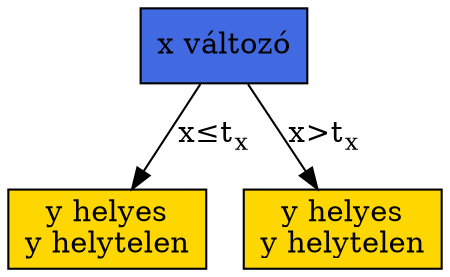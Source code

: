 digraph decision_trees {
    graph [dpi=300]
    rankdir="TD"
    
    root [shape="rectangle", label="x változó", style="filled", fillcolor="royalblue"]
    node_1 [shape="rectangle", label="y helyes\ny helytelen", style="filled", fillcolor="gold"]
    node_2 [shape="rectangle", label="y helyes\ny helytelen", style="filled", fillcolor="gold"]
    root -> node_1 [label=<x&le;t<sub>x</sub>>]
    root -> node_2 [label=<x&gt;t<sub>x</sub>>]
}
